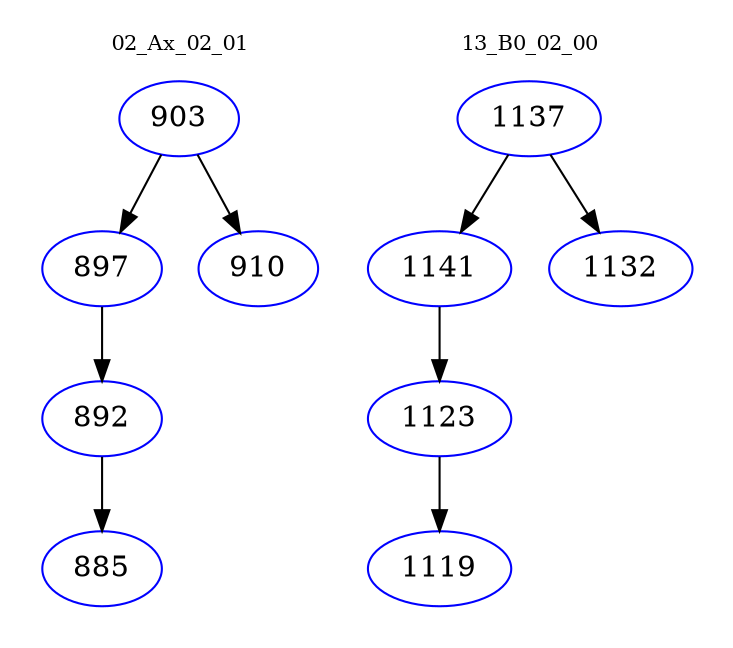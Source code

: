 digraph{
subgraph cluster_0 {
color = white
label = "02_Ax_02_01";
fontsize=10;
T0_903 [label="903", color="blue"]
T0_903 -> T0_897 [color="black"]
T0_897 [label="897", color="blue"]
T0_897 -> T0_892 [color="black"]
T0_892 [label="892", color="blue"]
T0_892 -> T0_885 [color="black"]
T0_885 [label="885", color="blue"]
T0_903 -> T0_910 [color="black"]
T0_910 [label="910", color="blue"]
}
subgraph cluster_1 {
color = white
label = "13_B0_02_00";
fontsize=10;
T1_1137 [label="1137", color="blue"]
T1_1137 -> T1_1141 [color="black"]
T1_1141 [label="1141", color="blue"]
T1_1141 -> T1_1123 [color="black"]
T1_1123 [label="1123", color="blue"]
T1_1123 -> T1_1119 [color="black"]
T1_1119 [label="1119", color="blue"]
T1_1137 -> T1_1132 [color="black"]
T1_1132 [label="1132", color="blue"]
}
}
